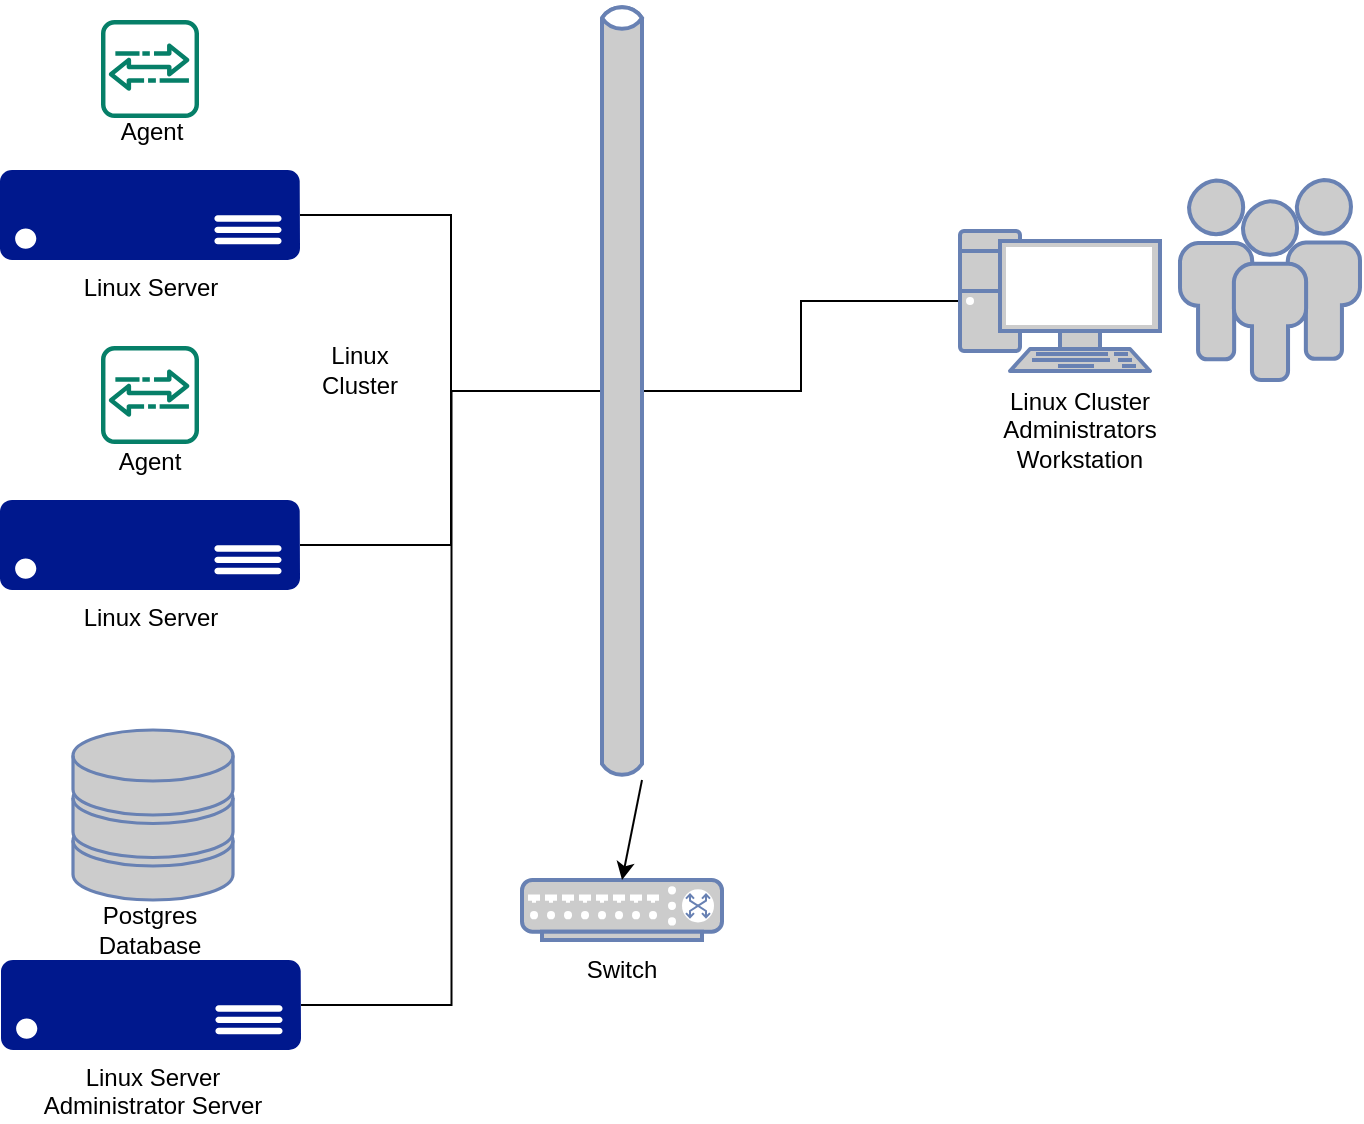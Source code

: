 <mxfile version="15.8.7" type="device"><diagram id="PM9NV8G6sivp1qW8-loB" name="Page-1"><mxGraphModel dx="1106" dy="846" grid="1" gridSize="10" guides="1" tooltips="1" connect="1" arrows="1" fold="1" page="1" pageScale="1" pageWidth="850" pageHeight="1100" math="0" shadow="0"><root><mxCell id="0"/><mxCell id="1" parent="0"/><mxCell id="4xMz8CYsYq-7WjFCR7_1-1" value="" style="fontColor=#0066CC;verticalAlign=top;verticalLabelPosition=bottom;labelPosition=center;align=center;html=1;outlineConnect=0;fillColor=#CCCCCC;strokeColor=#6881B3;gradientColor=none;gradientDirection=north;strokeWidth=2;shape=mxgraph.networks.storage;" parent="1" vertex="1"><mxGeometry x="116.5" y="385" width="80" height="85" as="geometry"/></mxCell><mxCell id="4xMz8CYsYq-7WjFCR7_1-2" value="" style="fontColor=#0066CC;verticalAlign=top;verticalLabelPosition=bottom;labelPosition=center;align=center;html=1;outlineConnect=0;fillColor=#CCCCCC;strokeColor=#6881B3;gradientColor=none;gradientDirection=north;strokeWidth=2;shape=mxgraph.networks.users;" parent="1" vertex="1"><mxGeometry x="670" y="110" width="90" height="100" as="geometry"/></mxCell><mxCell id="4xMz8CYsYq-7WjFCR7_1-4" value="" style="fontColor=#0066CC;verticalAlign=top;verticalLabelPosition=bottom;labelPosition=center;align=center;html=1;outlineConnect=0;fillColor=#CCCCCC;strokeColor=#6881B3;gradientColor=none;gradientDirection=north;strokeWidth=2;shape=mxgraph.networks.switch;" parent="1" vertex="1"><mxGeometry x="341" y="460" width="100" height="30" as="geometry"/></mxCell><mxCell id="cRvuGPNJtOfuoYfLSvQv-9" style="edgeStyle=orthogonalEdgeStyle;rounded=0;orthogonalLoop=1;jettySize=auto;html=1;entryX=1;entryY=0.5;entryDx=0;entryDy=0;entryPerimeter=0;endArrow=none;endFill=0;" parent="1" source="4xMz8CYsYq-7WjFCR7_1-5" target="cRvuGPNJtOfuoYfLSvQv-3" edge="1"><mxGeometry relative="1" as="geometry"/></mxCell><mxCell id="cRvuGPNJtOfuoYfLSvQv-10" style="edgeStyle=orthogonalEdgeStyle;rounded=0;orthogonalLoop=1;jettySize=auto;html=1;entryX=1;entryY=0.5;entryDx=0;entryDy=0;entryPerimeter=0;endArrow=none;endFill=0;" parent="1" source="4xMz8CYsYq-7WjFCR7_1-5" target="cRvuGPNJtOfuoYfLSvQv-4" edge="1"><mxGeometry relative="1" as="geometry"/></mxCell><mxCell id="cRvuGPNJtOfuoYfLSvQv-11" style="edgeStyle=orthogonalEdgeStyle;rounded=0;orthogonalLoop=1;jettySize=auto;html=1;entryX=1;entryY=0.5;entryDx=0;entryDy=0;entryPerimeter=0;endArrow=none;endFill=0;" parent="1" source="4xMz8CYsYq-7WjFCR7_1-5" target="cRvuGPNJtOfuoYfLSvQv-5" edge="1"><mxGeometry relative="1" as="geometry"/></mxCell><mxCell id="cRvuGPNJtOfuoYfLSvQv-18" style="edgeStyle=orthogonalEdgeStyle;rounded=0;orthogonalLoop=1;jettySize=auto;html=1;" parent="1" source="4xMz8CYsYq-7WjFCR7_1-5" target="4xMz8CYsYq-7WjFCR7_1-4" edge="1"><mxGeometry relative="1" as="geometry"/></mxCell><mxCell id="cRvuGPNJtOfuoYfLSvQv-19" style="edgeStyle=orthogonalEdgeStyle;rounded=0;orthogonalLoop=1;jettySize=auto;html=1;endArrow=none;endFill=0;" parent="1" source="4xMz8CYsYq-7WjFCR7_1-5" target="4xMz8CYsYq-7WjFCR7_1-7" edge="1"><mxGeometry relative="1" as="geometry"/></mxCell><mxCell id="4xMz8CYsYq-7WjFCR7_1-5" value="" style="html=1;outlineConnect=0;fillColor=#CCCCCC;strokeColor=#6881B3;gradientColor=none;gradientDirection=north;strokeWidth=2;shape=mxgraph.networks.bus;gradientColor=none;gradientDirection=north;fontColor=#ffffff;perimeter=backbonePerimeter;backboneSize=20;rotation=-90;" parent="1" vertex="1"><mxGeometry x="196.5" y="205.5" width="389" height="20" as="geometry"/></mxCell><mxCell id="4xMz8CYsYq-7WjFCR7_1-7" value="" style="fontColor=#0066CC;verticalAlign=top;verticalLabelPosition=bottom;labelPosition=center;align=center;html=1;outlineConnect=0;fillColor=#CCCCCC;strokeColor=#6881B3;gradientColor=none;gradientDirection=north;strokeWidth=2;shape=mxgraph.networks.pc;" parent="1" vertex="1"><mxGeometry x="560" y="135.5" width="100" height="70" as="geometry"/></mxCell><mxCell id="4xMz8CYsYq-7WjFCR7_1-11" value="Linux Cluster" style="text;html=1;strokeColor=none;fillColor=none;align=center;verticalAlign=middle;whiteSpace=wrap;rounded=0;" parent="1" vertex="1"><mxGeometry x="230" y="190" width="60" height="30" as="geometry"/></mxCell><mxCell id="4xMz8CYsYq-7WjFCR7_1-12" value="Switch" style="text;html=1;strokeColor=none;fillColor=none;align=center;verticalAlign=middle;whiteSpace=wrap;rounded=0;" parent="1" vertex="1"><mxGeometry x="361" y="490" width="60" height="30" as="geometry"/></mxCell><mxCell id="4xMz8CYsYq-7WjFCR7_1-13" value="Postgres Database" style="text;html=1;strokeColor=none;fillColor=none;align=center;verticalAlign=middle;whiteSpace=wrap;rounded=0;" parent="1" vertex="1"><mxGeometry x="124.5" y="470" width="60" height="30" as="geometry"/></mxCell><mxCell id="4xMz8CYsYq-7WjFCR7_1-14" value="" style="sketch=0;outlineConnect=0;fontColor=#232F3E;gradientColor=none;fillColor=#067F68;strokeColor=none;dashed=0;verticalLabelPosition=bottom;verticalAlign=top;align=center;html=1;fontSize=12;fontStyle=0;aspect=fixed;shape=mxgraph.aws4.agent2;" parent="1" vertex="1"><mxGeometry x="130.5" y="30" width="49" height="49" as="geometry"/></mxCell><mxCell id="4xMz8CYsYq-7WjFCR7_1-15" value="Agent" style="text;html=1;strokeColor=none;fillColor=none;align=center;verticalAlign=middle;whiteSpace=wrap;rounded=0;" parent="1" vertex="1"><mxGeometry x="125.5" y="71" width="60" height="30" as="geometry"/></mxCell><mxCell id="4xMz8CYsYq-7WjFCR7_1-16" value="Linux Cluster Administrators&lt;br&gt;Workstation" style="text;html=1;strokeColor=none;fillColor=none;align=center;verticalAlign=middle;whiteSpace=wrap;rounded=0;" parent="1" vertex="1"><mxGeometry x="590" y="220" width="60" height="30" as="geometry"/></mxCell><mxCell id="cRvuGPNJtOfuoYfLSvQv-3" value="Linux Server" style="sketch=0;aspect=fixed;pointerEvents=1;shadow=0;dashed=0;html=1;strokeColor=none;labelPosition=center;verticalLabelPosition=bottom;verticalAlign=top;align=center;fillColor=#00188D;shape=mxgraph.azure.server" parent="1" vertex="1"><mxGeometry x="80" y="105" width="150" height="45" as="geometry"/></mxCell><mxCell id="cRvuGPNJtOfuoYfLSvQv-4" value="Linux Server" style="sketch=0;aspect=fixed;pointerEvents=1;shadow=0;dashed=0;html=1;strokeColor=none;labelPosition=center;verticalLabelPosition=bottom;verticalAlign=top;align=center;fillColor=#00188D;shape=mxgraph.azure.server" parent="1" vertex="1"><mxGeometry x="80" y="270" width="150" height="45" as="geometry"/></mxCell><mxCell id="cRvuGPNJtOfuoYfLSvQv-5" value="Linux Server&lt;br&gt;Administrator Server" style="sketch=0;aspect=fixed;pointerEvents=1;shadow=0;dashed=0;html=1;strokeColor=none;labelPosition=center;verticalLabelPosition=bottom;verticalAlign=top;align=center;fillColor=#00188D;shape=mxgraph.azure.server" parent="1" vertex="1"><mxGeometry x="80.5" y="500" width="150" height="45" as="geometry"/></mxCell><mxCell id="cRvuGPNJtOfuoYfLSvQv-14" value="" style="sketch=0;outlineConnect=0;fontColor=#232F3E;gradientColor=none;fillColor=#067F68;strokeColor=none;dashed=0;verticalLabelPosition=bottom;verticalAlign=top;align=center;html=1;fontSize=12;fontStyle=0;aspect=fixed;shape=mxgraph.aws4.agent2;" parent="1" vertex="1"><mxGeometry x="130.5" y="193" width="49" height="49" as="geometry"/></mxCell><mxCell id="cRvuGPNJtOfuoYfLSvQv-15" value="Agent" style="text;html=1;strokeColor=none;fillColor=none;align=center;verticalAlign=middle;whiteSpace=wrap;rounded=0;" parent="1" vertex="1"><mxGeometry x="124.5" y="236" width="60" height="30" as="geometry"/></mxCell></root></mxGraphModel></diagram></mxfile>